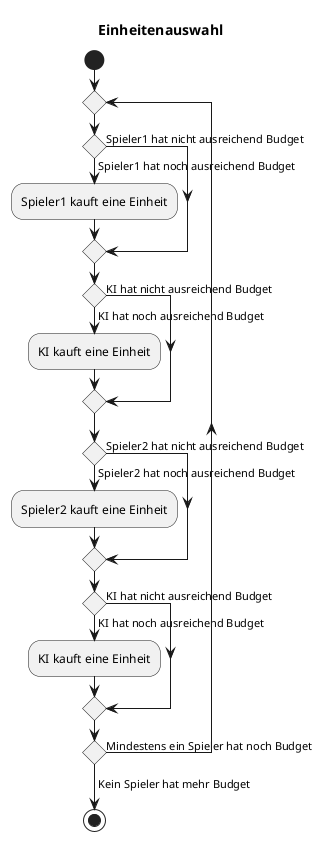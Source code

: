 @startuml
title Einheitenauswahl

start

repeat

if () then (Spieler1 hat noch ausreichend Budget)
:Spieler1 kauft eine Einheit;
else (Spieler1 hat nicht ausreichend Budget)
endif

if () then (KI hat noch ausreichend Budget)
:KI kauft eine Einheit;
else (KI hat nicht ausreichend Budget)
endif

if () then (Spieler2 hat noch ausreichend Budget)
:Spieler2 kauft eine Einheit;
else (Spieler2 hat nicht ausreichend Budget)
endif

if () then (KI hat noch ausreichend Budget)
:KI kauft eine Einheit;
else (KI hat nicht ausreichend Budget)
endif

repeat while() is (Mindestens ein Spieler hat noch Budget) 
-> Kein Spieler hat mehr Budget;

stop
@enduml
